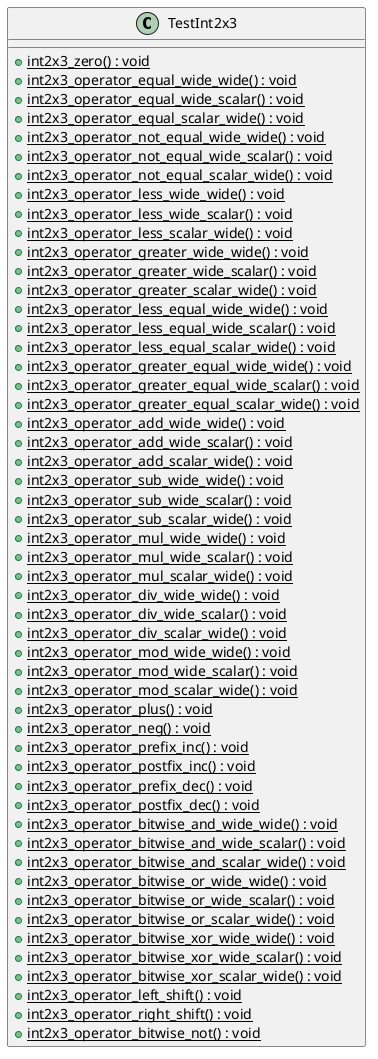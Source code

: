 @startuml
class TestInt2x3 {
    + {static} int2x3_zero() : void
    + {static} int2x3_operator_equal_wide_wide() : void
    + {static} int2x3_operator_equal_wide_scalar() : void
    + {static} int2x3_operator_equal_scalar_wide() : void
    + {static} int2x3_operator_not_equal_wide_wide() : void
    + {static} int2x3_operator_not_equal_wide_scalar() : void
    + {static} int2x3_operator_not_equal_scalar_wide() : void
    + {static} int2x3_operator_less_wide_wide() : void
    + {static} int2x3_operator_less_wide_scalar() : void
    + {static} int2x3_operator_less_scalar_wide() : void
    + {static} int2x3_operator_greater_wide_wide() : void
    + {static} int2x3_operator_greater_wide_scalar() : void
    + {static} int2x3_operator_greater_scalar_wide() : void
    + {static} int2x3_operator_less_equal_wide_wide() : void
    + {static} int2x3_operator_less_equal_wide_scalar() : void
    + {static} int2x3_operator_less_equal_scalar_wide() : void
    + {static} int2x3_operator_greater_equal_wide_wide() : void
    + {static} int2x3_operator_greater_equal_wide_scalar() : void
    + {static} int2x3_operator_greater_equal_scalar_wide() : void
    + {static} int2x3_operator_add_wide_wide() : void
    + {static} int2x3_operator_add_wide_scalar() : void
    + {static} int2x3_operator_add_scalar_wide() : void
    + {static} int2x3_operator_sub_wide_wide() : void
    + {static} int2x3_operator_sub_wide_scalar() : void
    + {static} int2x3_operator_sub_scalar_wide() : void
    + {static} int2x3_operator_mul_wide_wide() : void
    + {static} int2x3_operator_mul_wide_scalar() : void
    + {static} int2x3_operator_mul_scalar_wide() : void
    + {static} int2x3_operator_div_wide_wide() : void
    + {static} int2x3_operator_div_wide_scalar() : void
    + {static} int2x3_operator_div_scalar_wide() : void
    + {static} int2x3_operator_mod_wide_wide() : void
    + {static} int2x3_operator_mod_wide_scalar() : void
    + {static} int2x3_operator_mod_scalar_wide() : void
    + {static} int2x3_operator_plus() : void
    + {static} int2x3_operator_neg() : void
    + {static} int2x3_operator_prefix_inc() : void
    + {static} int2x3_operator_postfix_inc() : void
    + {static} int2x3_operator_prefix_dec() : void
    + {static} int2x3_operator_postfix_dec() : void
    + {static} int2x3_operator_bitwise_and_wide_wide() : void
    + {static} int2x3_operator_bitwise_and_wide_scalar() : void
    + {static} int2x3_operator_bitwise_and_scalar_wide() : void
    + {static} int2x3_operator_bitwise_or_wide_wide() : void
    + {static} int2x3_operator_bitwise_or_wide_scalar() : void
    + {static} int2x3_operator_bitwise_or_scalar_wide() : void
    + {static} int2x3_operator_bitwise_xor_wide_wide() : void
    + {static} int2x3_operator_bitwise_xor_wide_scalar() : void
    + {static} int2x3_operator_bitwise_xor_scalar_wide() : void
    + {static} int2x3_operator_left_shift() : void
    + {static} int2x3_operator_right_shift() : void
    + {static} int2x3_operator_bitwise_not() : void
}
@enduml
